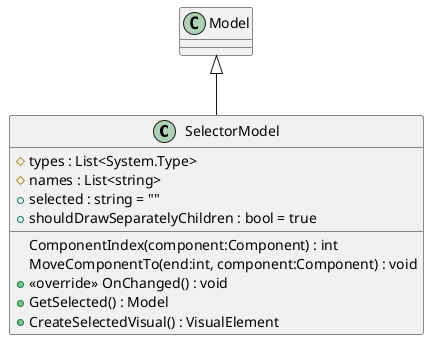@startuml
class SelectorModel {
    # types : List<System.Type>
    # names : List<string>
    + selected : string = ""
    + shouldDrawSeparatelyChildren : bool = true
    ComponentIndex(component:Component) : int
    MoveComponentTo(end:int, component:Component) : void
    + <<override>> OnChanged() : void
    + GetSelected() : Model
    + CreateSelectedVisual() : VisualElement
}
Model <|-- SelectorModel
@enduml
